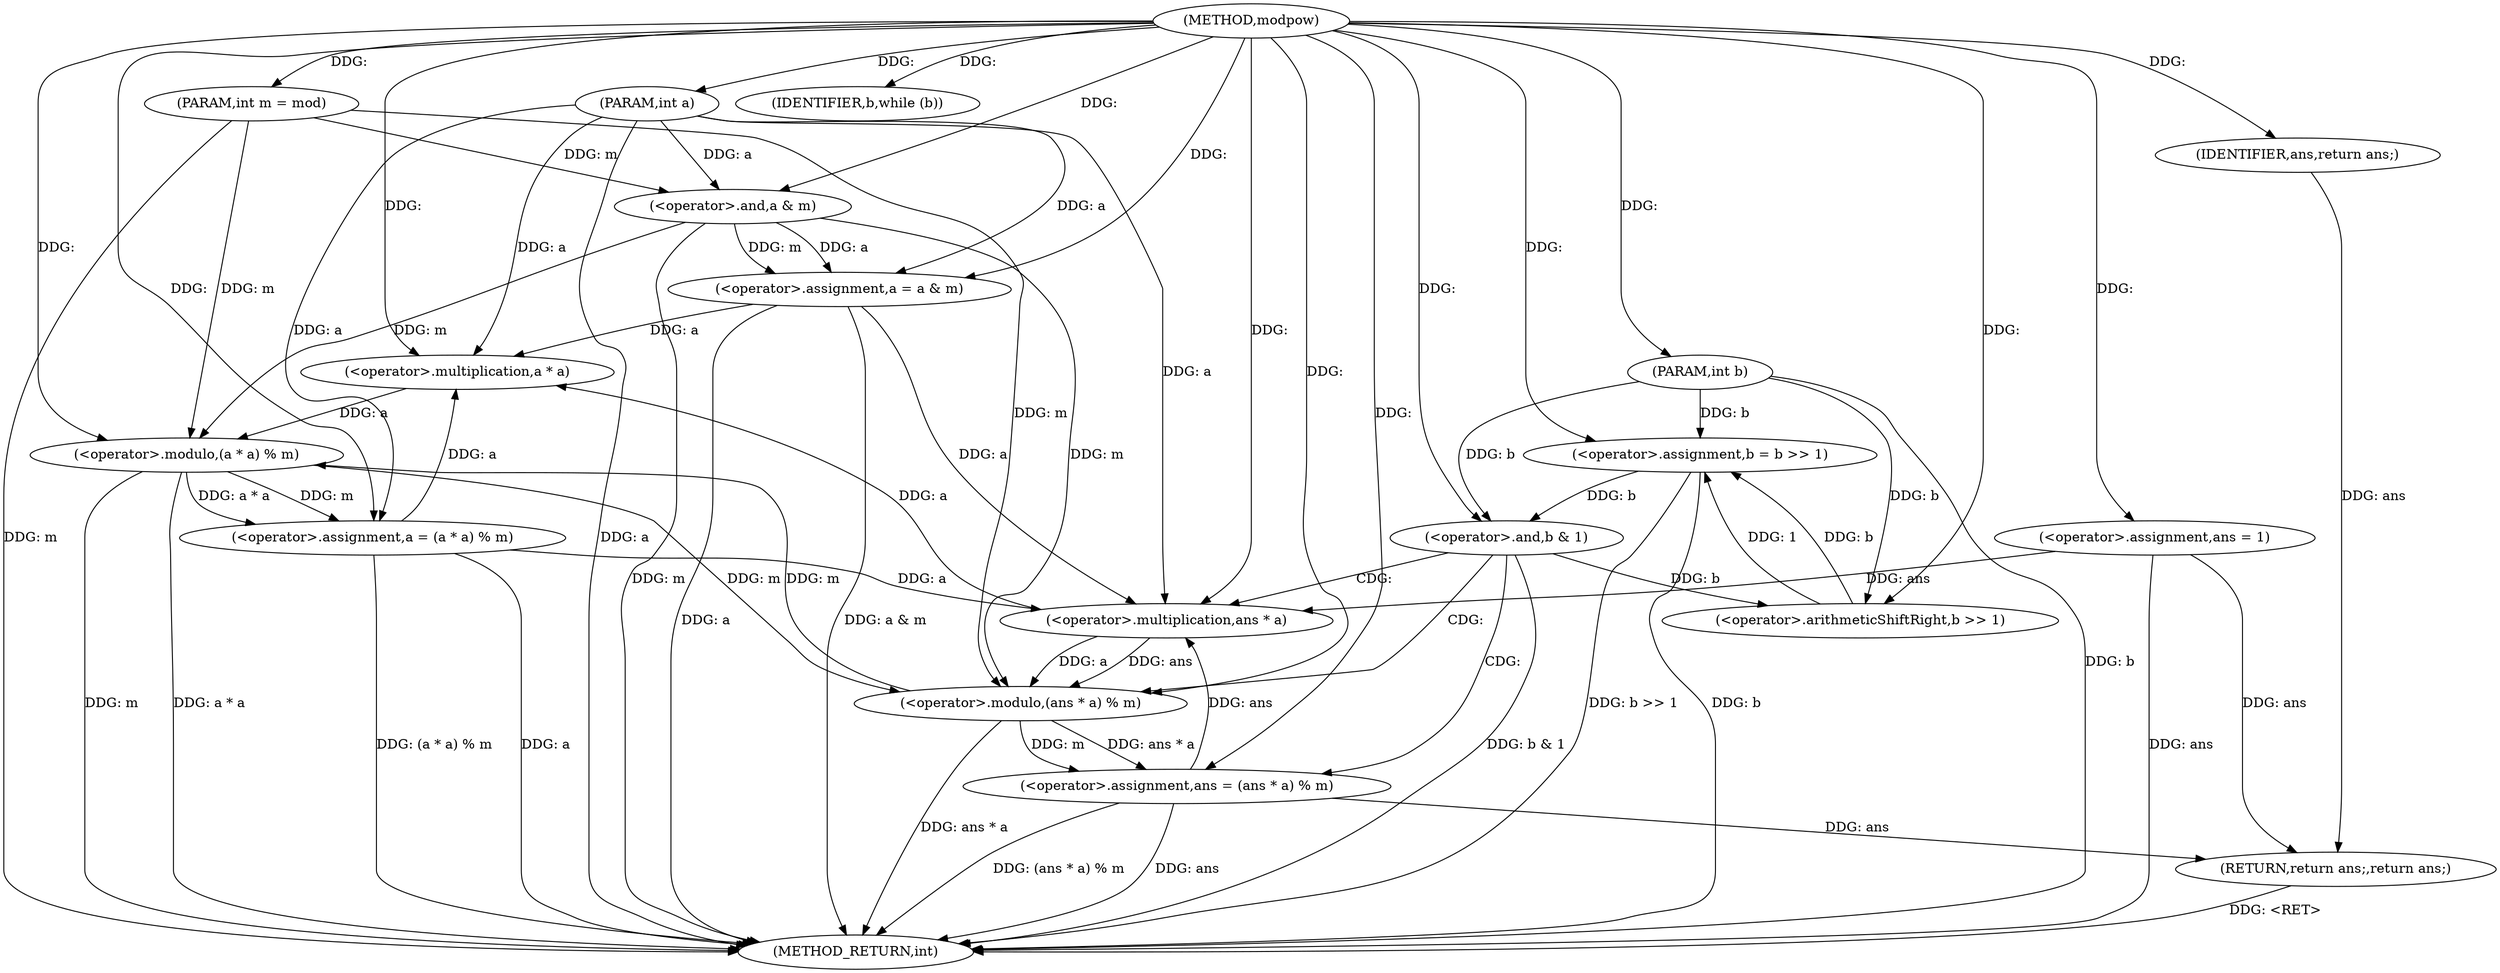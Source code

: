 digraph "modpow" {  
"1001277" [label = "(METHOD,modpow)" ]
"1001320" [label = "(METHOD_RETURN,int)" ]
"1001278" [label = "(PARAM,int a)" ]
"1001279" [label = "(PARAM,int b)" ]
"1001280" [label = "(PARAM,int m = mod)" ]
"1001282" [label = "(<operator>.assignment,a = a & m)" ]
"1001288" [label = "(<operator>.assignment,ans = 1)" ]
"1001318" [label = "(RETURN,return ans;,return ans;)" ]
"1001292" [label = "(IDENTIFIER,b,while (b))" ]
"1001319" [label = "(IDENTIFIER,ans,return ans;)" ]
"1001284" [label = "(<operator>.and,a & m)" ]
"1001306" [label = "(<operator>.assignment,b = b >> 1)" ]
"1001311" [label = "(<operator>.assignment,a = (a * a) % m)" ]
"1001295" [label = "(<operator>.and,b & 1)" ]
"1001299" [label = "(<operator>.assignment,ans = (ans * a) % m)" ]
"1001308" [label = "(<operator>.arithmeticShiftRight,b >> 1)" ]
"1001313" [label = "(<operator>.modulo,(a * a) % m)" ]
"1001314" [label = "(<operator>.multiplication,a * a)" ]
"1001301" [label = "(<operator>.modulo,(ans * a) % m)" ]
"1001302" [label = "(<operator>.multiplication,ans * a)" ]
  "1001318" -> "1001320"  [ label = "DDG: <RET>"] 
  "1001278" -> "1001320"  [ label = "DDG: a"] 
  "1001279" -> "1001320"  [ label = "DDG: b"] 
  "1001280" -> "1001320"  [ label = "DDG: m"] 
  "1001282" -> "1001320"  [ label = "DDG: a"] 
  "1001284" -> "1001320"  [ label = "DDG: m"] 
  "1001282" -> "1001320"  [ label = "DDG: a & m"] 
  "1001288" -> "1001320"  [ label = "DDG: ans"] 
  "1001295" -> "1001320"  [ label = "DDG: b & 1"] 
  "1001299" -> "1001320"  [ label = "DDG: ans"] 
  "1001301" -> "1001320"  [ label = "DDG: ans * a"] 
  "1001299" -> "1001320"  [ label = "DDG: (ans * a) % m"] 
  "1001306" -> "1001320"  [ label = "DDG: b"] 
  "1001306" -> "1001320"  [ label = "DDG: b >> 1"] 
  "1001311" -> "1001320"  [ label = "DDG: a"] 
  "1001313" -> "1001320"  [ label = "DDG: a * a"] 
  "1001313" -> "1001320"  [ label = "DDG: m"] 
  "1001311" -> "1001320"  [ label = "DDG: (a * a) % m"] 
  "1001277" -> "1001278"  [ label = "DDG: "] 
  "1001277" -> "1001279"  [ label = "DDG: "] 
  "1001277" -> "1001280"  [ label = "DDG: "] 
  "1001284" -> "1001282"  [ label = "DDG: a"] 
  "1001284" -> "1001282"  [ label = "DDG: m"] 
  "1001277" -> "1001288"  [ label = "DDG: "] 
  "1001319" -> "1001318"  [ label = "DDG: ans"] 
  "1001288" -> "1001318"  [ label = "DDG: ans"] 
  "1001299" -> "1001318"  [ label = "DDG: ans"] 
  "1001278" -> "1001282"  [ label = "DDG: a"] 
  "1001277" -> "1001282"  [ label = "DDG: "] 
  "1001277" -> "1001292"  [ label = "DDG: "] 
  "1001277" -> "1001319"  [ label = "DDG: "] 
  "1001278" -> "1001284"  [ label = "DDG: a"] 
  "1001277" -> "1001284"  [ label = "DDG: "] 
  "1001280" -> "1001284"  [ label = "DDG: m"] 
  "1001308" -> "1001306"  [ label = "DDG: 1"] 
  "1001308" -> "1001306"  [ label = "DDG: b"] 
  "1001313" -> "1001311"  [ label = "DDG: a * a"] 
  "1001313" -> "1001311"  [ label = "DDG: m"] 
  "1001279" -> "1001306"  [ label = "DDG: b"] 
  "1001277" -> "1001306"  [ label = "DDG: "] 
  "1001278" -> "1001311"  [ label = "DDG: a"] 
  "1001277" -> "1001311"  [ label = "DDG: "] 
  "1001306" -> "1001295"  [ label = "DDG: b"] 
  "1001279" -> "1001295"  [ label = "DDG: b"] 
  "1001277" -> "1001295"  [ label = "DDG: "] 
  "1001301" -> "1001299"  [ label = "DDG: ans * a"] 
  "1001301" -> "1001299"  [ label = "DDG: m"] 
  "1001295" -> "1001308"  [ label = "DDG: b"] 
  "1001279" -> "1001308"  [ label = "DDG: b"] 
  "1001277" -> "1001308"  [ label = "DDG: "] 
  "1001314" -> "1001313"  [ label = "DDG: a"] 
  "1001284" -> "1001313"  [ label = "DDG: m"] 
  "1001301" -> "1001313"  [ label = "DDG: m"] 
  "1001280" -> "1001313"  [ label = "DDG: m"] 
  "1001277" -> "1001313"  [ label = "DDG: "] 
  "1001277" -> "1001299"  [ label = "DDG: "] 
  "1001282" -> "1001314"  [ label = "DDG: a"] 
  "1001302" -> "1001314"  [ label = "DDG: a"] 
  "1001311" -> "1001314"  [ label = "DDG: a"] 
  "1001278" -> "1001314"  [ label = "DDG: a"] 
  "1001277" -> "1001314"  [ label = "DDG: "] 
  "1001302" -> "1001301"  [ label = "DDG: a"] 
  "1001302" -> "1001301"  [ label = "DDG: ans"] 
  "1001284" -> "1001301"  [ label = "DDG: m"] 
  "1001313" -> "1001301"  [ label = "DDG: m"] 
  "1001280" -> "1001301"  [ label = "DDG: m"] 
  "1001277" -> "1001301"  [ label = "DDG: "] 
  "1001288" -> "1001302"  [ label = "DDG: ans"] 
  "1001299" -> "1001302"  [ label = "DDG: ans"] 
  "1001277" -> "1001302"  [ label = "DDG: "] 
  "1001282" -> "1001302"  [ label = "DDG: a"] 
  "1001311" -> "1001302"  [ label = "DDG: a"] 
  "1001278" -> "1001302"  [ label = "DDG: a"] 
  "1001295" -> "1001299"  [ label = "CDG: "] 
  "1001295" -> "1001302"  [ label = "CDG: "] 
  "1001295" -> "1001301"  [ label = "CDG: "] 
}
